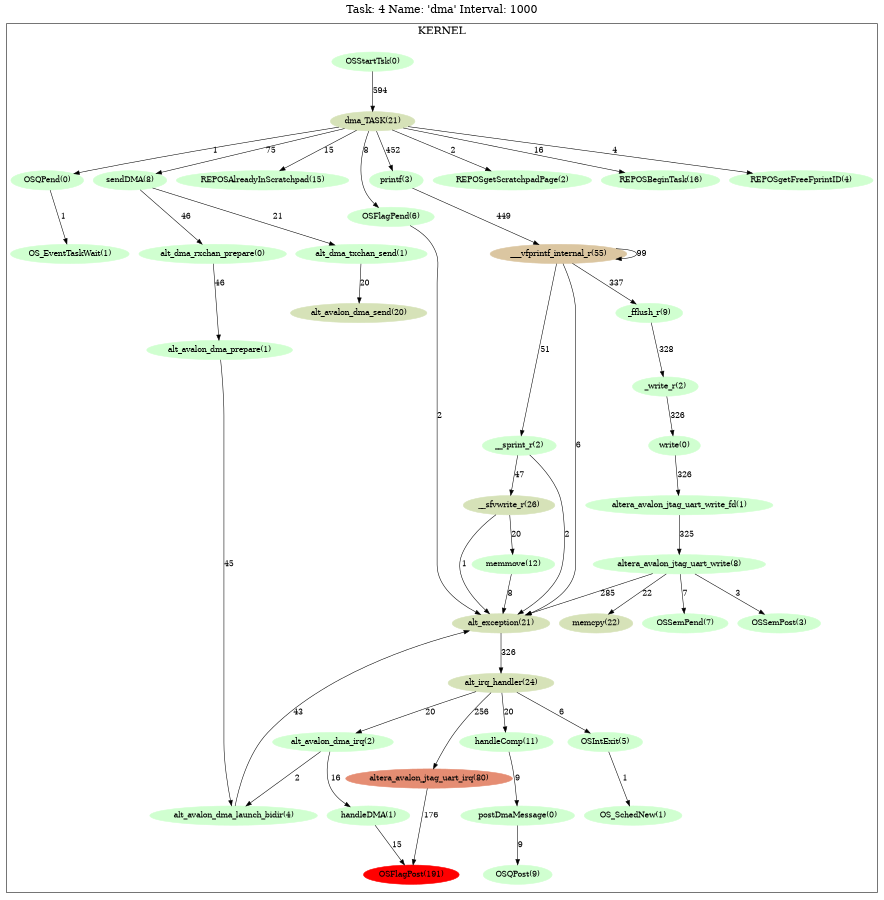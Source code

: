 digraph prof {
  size="6,6";
  ratio = fill;
  fontsize = "20";
  node [style=filled];
  labelloc = "t";
  label = "Task: 4 Name: 'dma' Interval: 1000";
  subgraph cluster_kernel {
    label = "KERNEL";
    "F10" [label = "alt_exception(21)"];
    "F10" -> "F11" [label = 326];
    "F11" [label = "alt_irq_handler(24)"];
    "F11" -> "F12" [label = 256];
    "F11" -> "F18" [label = 20];
    "F11" -> "F26" [label = 20];
    "F11" -> "F31" [label = 6];
    "F26" [label = "handleComp(11)"];
    "F26" -> "F28" [label = 9];
    "F21" [label = "__sfvwrite_r(26)"];
    "F21" -> "F37" [label = 20];
    "F21" -> "F10" [label = 1];
    "F35" [label = "memcpy(22)"];
    "F37" [label = "memmove(12)"];
    "F37" -> "F10" [label = 8];
    "F5" [label = "_fflush_r(9)"];
    "F5" -> "F6" [label = 328];
    "F6" [label = "_write_r(2)"];
    "F6" -> "F7" [label = 326];
    "F7" [label = "write(0)"];
    "F7" -> "F8" [label = 326];
    "F31" [label = "OSIntExit(5)"];
    "F31" -> "F32" [label = 1];
    "F34" [label = "OS_EventTaskWait(1)"];
    "F32" [label = "OS_SchedNew(1)"];
    "F25" [label = "OSFlagPend(6)"];
    "F25" -> "F10" [label = 2];
    "F13" [label = "OSFlagPost(191)"];
    "F33" [label = "OSQPend(0)"];
    "F33" -> "F34" [label = 1];
    "F29" [label = "OSQPost(9)"];
    "F30" [label = "OSSemPend(7)"];
    "F38" [label = "OSSemPost(3)"];
    "F17" [label = "alt_avalon_dma_launch_bidir(4)"];
    "F17" -> "F10" [label = 43];
    "F16" [label = "alt_avalon_dma_prepare(1)"];
    "F16" -> "F17" [label = 45];
    "F24" [label = "alt_avalon_dma_send(20)"];
    "F18" [label = "alt_avalon_dma_irq(2)"];
    "F18" -> "F19" [label = 16];
    "F18" -> "F17" [label = 2];
    "F8" [label = "altera_avalon_jtag_uart_write_fd(1)"];
    "F8" -> "F9" [label = 325];
    "F12" [label = "altera_avalon_jtag_uart_irq(80)"];
    "F12" -> "F13" [label = 176];
    "F9" [label = "altera_avalon_jtag_uart_write(8)"];
    "F9" -> "F10" [label = 285];
    "F9" -> "F30" [label = 7];
    "F9" -> "F35" [label = 22];
    "F9" -> "F38" [label = 3];
    "F23" [label = "alt_dma_txchan_send(1)"];
    "F23" -> "F24" [label = 20];
    "F15" [label = "alt_dma_rxchan_prepare(0)"];
    "F15" -> "F16" [label = 46];
    "F28" [label = "postDmaMessage(0)"];
    "F28" -> "F29" [label = 9];
    "F1" [label = "dma_TASK(21)"];
    "F1" -> "F2" [label = 15];
    "F1" -> "F3" [label = 452];
    "F1" -> "F14" [label = 75];
    "F1" -> "F22" [label = 2];
    "F1" -> "F25" [label = 8];
    "F1" -> "F27" [label = 16];
    "F1" -> "F33" [label = 1];
    "F1" -> "F36" [label = 4];
    "F19" [label = "handleDMA(1)"];
    "F19" -> "F13" [label = 15];
    "F14" [label = "sendDMA(8)"];
    "F14" -> "F15" [label = 46];
    "F14" -> "F23" [label = 21];
    "F22" [label = "REPOSgetScratchpadPage(2)"];
    "F2" [label = "REPOSAlreadyInScratchpad(15)"];
    "F36" [label = "REPOSgetFreeFprintID(4)"];
    "F27" [label = "REPOSBeginTask(16)"];
    "F0" [label = "OSStartTsk(0)"];
    "F0" -> "F1" [label = 594];
    "F3" [label = "printf(3)"];
    "F3" -> "F4" [label = 449];
    "F20" [label = "__sprint_r(2)"];
    "F20" -> "F21" [label = 47];
    "F20" -> "F10" [label = 2];
    "F4" [label = "___vfprintf_internal_r(55)"];
    "F4" -> "F5" [label = 337];
    "F4" -> "F4" [label = 99];
    "F4" -> "F20" [label = 51];
    "F4" -> "F10" [label = 6];
    "F10" [color="#d6e2b8"];
    "F11" [color="#d6e2b8"];
    "F26" [color="#d0ffd0"];
    "F21" [color="#d6e2b8"];
    "F35" [color="#d6e2b8"];
    "F37" [color="#d0ffd0"];
    "F5" [color="#d0ffd0"];
    "F6" [color="#d0ffd0"];
    "F7" [color="#d0ffd0"];
    "F31" [color="#d0ffd0"];
    "F34" [color="#d0ffd0"];
    "F32" [color="#d0ffd0"];
    "F25" [color="#d0ffd0"];
    "F13" [color="#ff0000"];
    "F33" [color="#d0ffd0"];
    "F29" [color="#d0ffd0"];
    "F30" [color="#d0ffd0"];
    "F38" [color="#d0ffd0"];
    "F17" [color="#d0ffd0"];
    "F16" [color="#d0ffd0"];
    "F24" [color="#d6e2b8"];
    "F18" [color="#d0ffd0"];
    "F8" [color="#d0ffd0"];
    "F12" [color="#e58d73"];
    "F9" [color="#d0ffd0"];
    "F23" [color="#d0ffd0"];
    "F15" [color="#d0ffd0"];
    "F28" [color="#d0ffd0"];
    "F1" [color="#d6e2b8"];
    "F19" [color="#d0ffd0"];
    "F14" [color="#d0ffd0"];
    "F22" [color="#d0ffd0"];
    "F2" [color="#d0ffd0"];
    "F36" [color="#d0ffd0"];
    "F27" [color="#d0ffd0"];
    "F0" [color="#d0ffd0"];
    "F3" [color="#d0ffd0"];
    "F20" [color="#d0ffd0"];
    "F4" [color="#dbc6a1"];
  }
}
